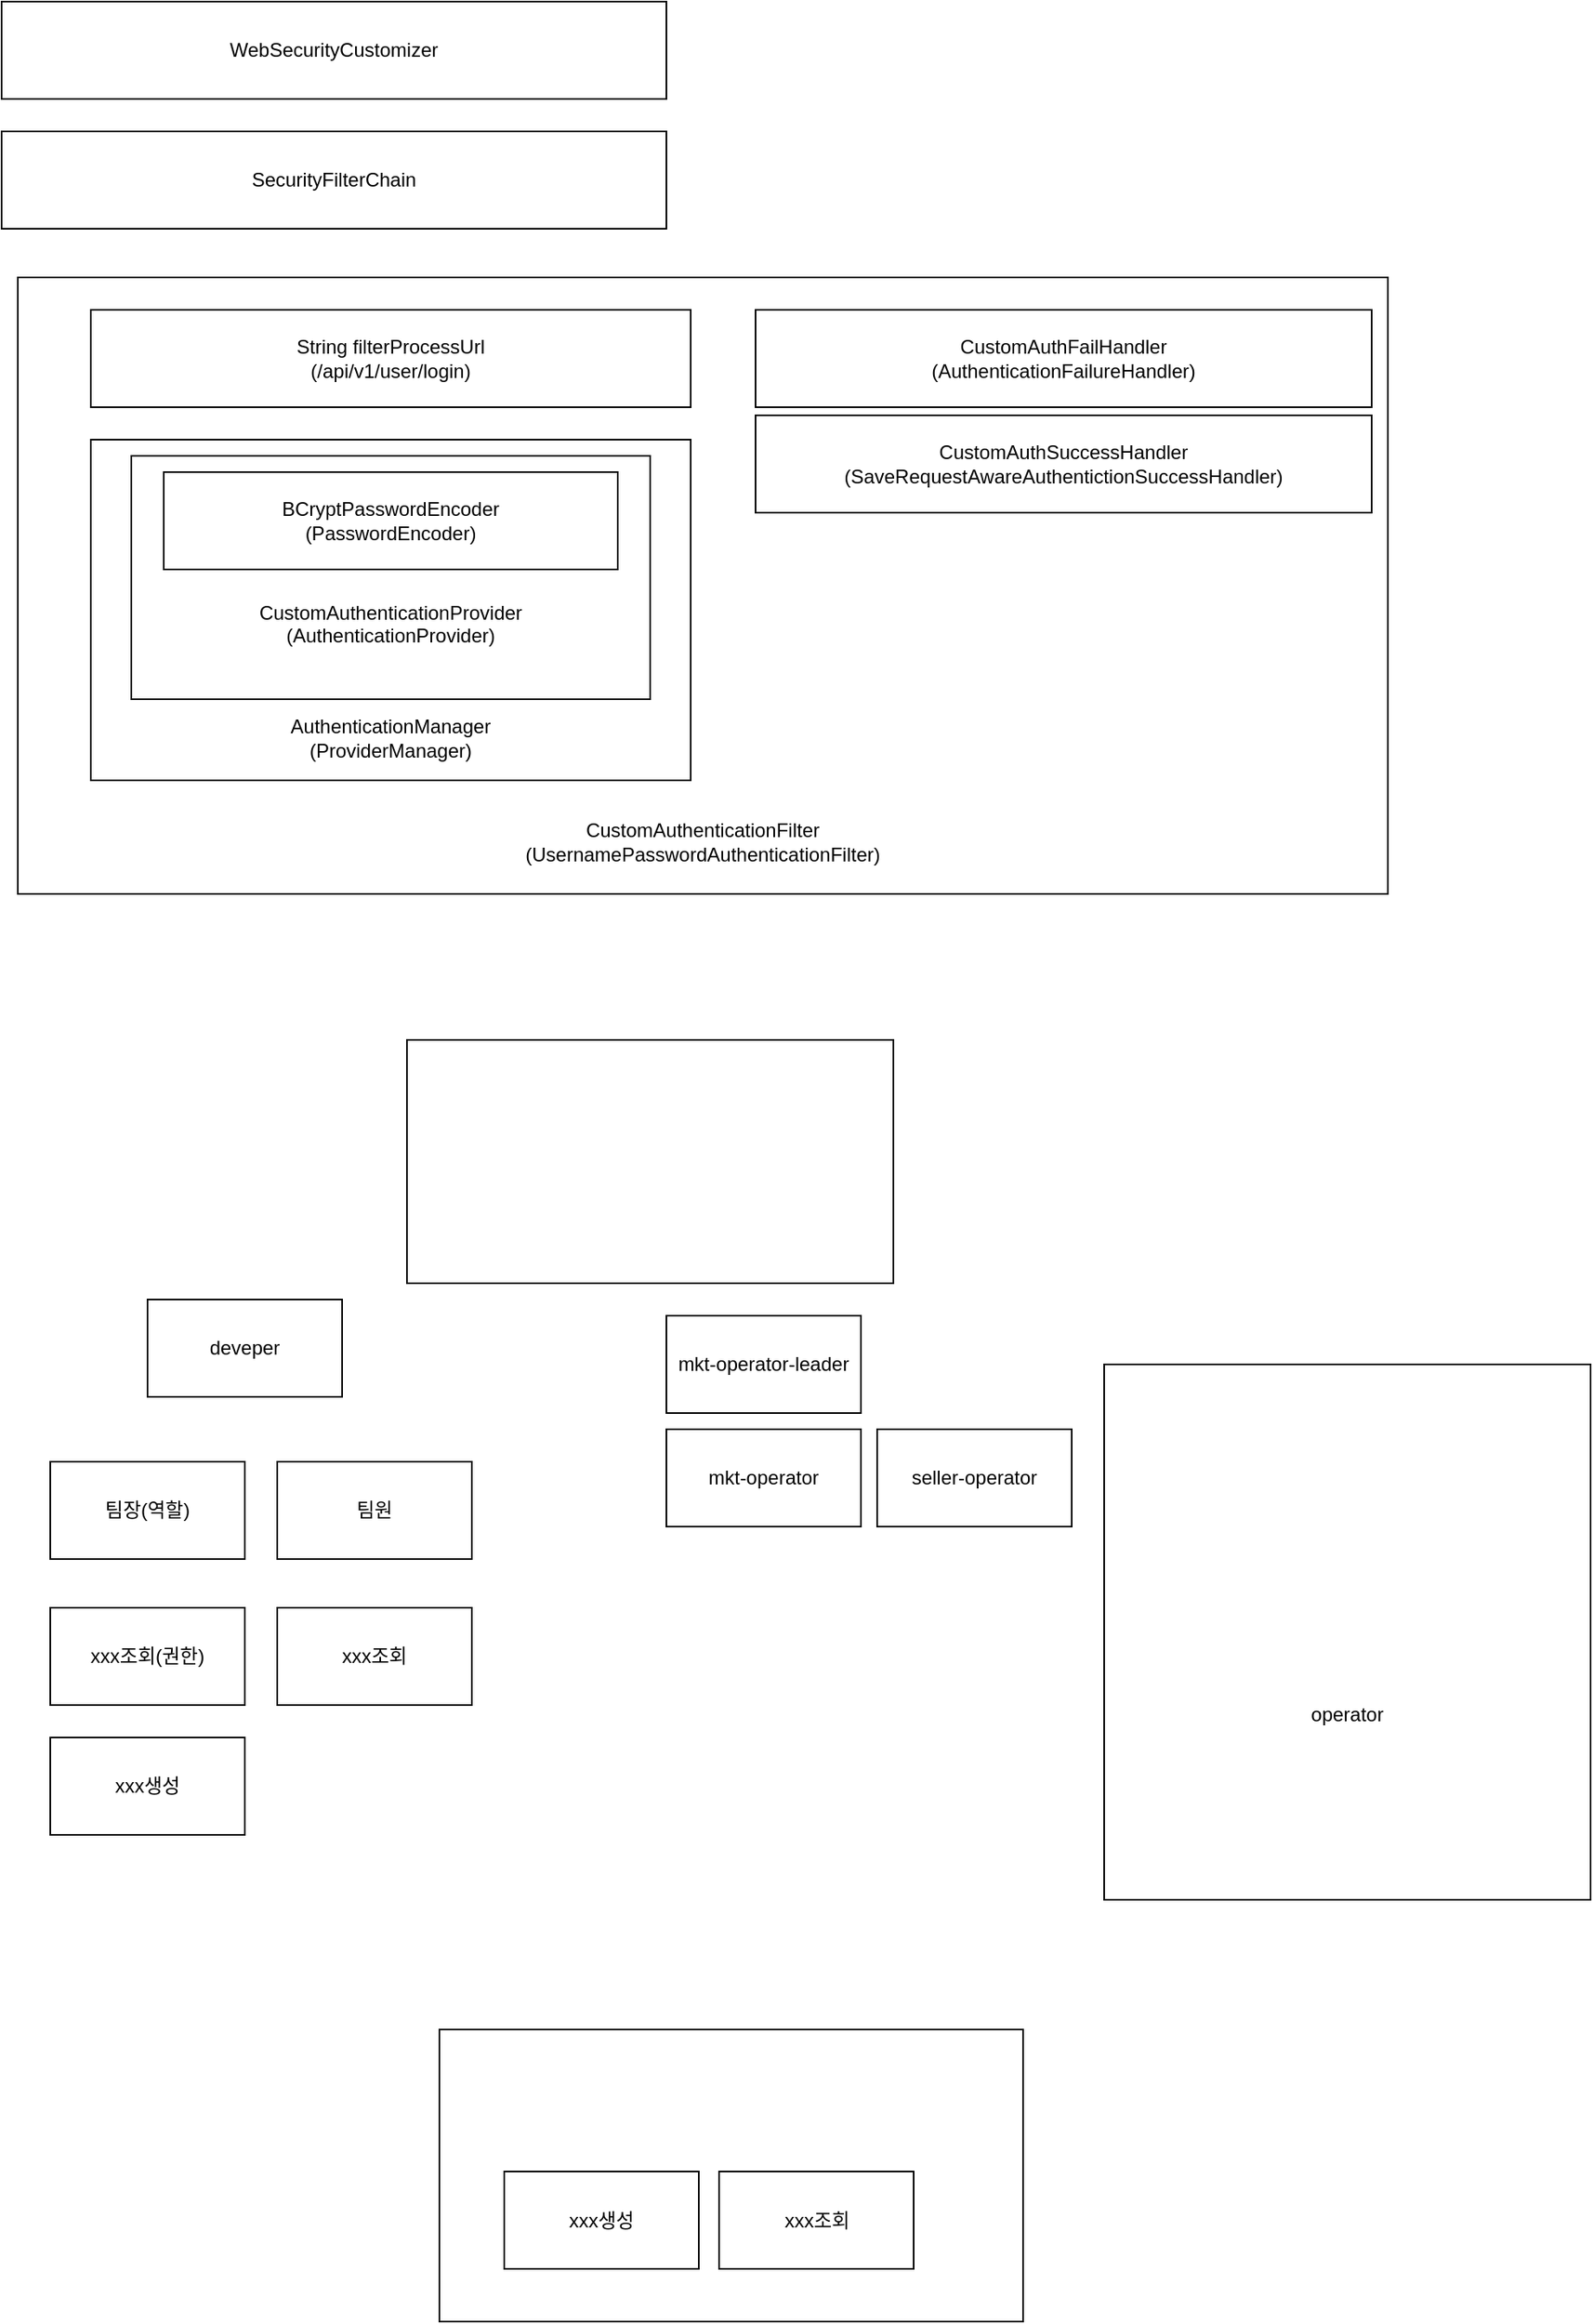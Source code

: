 <mxfile version="21.1.2" type="device" pages="2">
  <diagram id="m6V-agAqpotBgq8eWJq2" name="Page-1">
    <mxGraphModel dx="1114" dy="999" grid="1" gridSize="10" guides="1" tooltips="1" connect="1" arrows="1" fold="1" page="1" pageScale="1" pageWidth="1100" pageHeight="850" math="0" shadow="0">
      <root>
        <mxCell id="0" />
        <mxCell id="1" parent="0" />
        <mxCell id="GLjxn_-tT46FUV0zMWL6-1" value="&lt;br&gt;&lt;br&gt;&lt;br&gt;&lt;br&gt;&lt;br&gt;&lt;br&gt;&lt;br&gt;&lt;br&gt;&lt;br&gt;&lt;br&gt;&lt;br&gt;&lt;br&gt;&lt;br&gt;&lt;br&gt;&lt;br&gt;&lt;br&gt;&lt;br&gt;&lt;br&gt;&lt;br&gt;&lt;br&gt;&lt;br&gt;&lt;br&gt;&lt;div&gt;CustomAuthenticationFilter&lt;/div&gt;&lt;div&gt;(UsernamePasswordAuthenticationFilter)&lt;/div&gt;" style="rounded=0;whiteSpace=wrap;html=1;" parent="1" vertex="1">
          <mxGeometry x="120" y="240" width="845" height="380" as="geometry" />
        </mxCell>
        <mxCell id="GLjxn_-tT46FUV0zMWL6-2" value="&lt;div&gt;String filterProcessUrl&lt;/div&gt;&lt;div&gt;(/api/v1/user/login)&lt;br&gt;&lt;/div&gt;" style="rounded=0;whiteSpace=wrap;html=1;" parent="1" vertex="1">
          <mxGeometry x="165" y="260" width="370" height="60" as="geometry" />
        </mxCell>
        <mxCell id="GLjxn_-tT46FUV0zMWL6-3" value="&lt;br&gt;&lt;br&gt;&lt;br&gt;&lt;br&gt;&lt;br&gt;&lt;br&gt;&lt;br&gt;&lt;br&gt;&lt;br&gt;&lt;br&gt;&lt;br&gt;AuthenticationManager&lt;br&gt;(ProviderManager)" style="rounded=0;whiteSpace=wrap;html=1;" parent="1" vertex="1">
          <mxGeometry x="165" y="340" width="370" height="210" as="geometry" />
        </mxCell>
        <mxCell id="GLjxn_-tT46FUV0zMWL6-5" value="&lt;br&gt;&lt;br&gt;&lt;br&gt;&lt;br&gt;CustomAuthenticationProvider&lt;br&gt;(AuthenticationProvider)" style="rounded=0;whiteSpace=wrap;html=1;" parent="1" vertex="1">
          <mxGeometry x="190" y="350" width="320" height="150" as="geometry" />
        </mxCell>
        <mxCell id="GLjxn_-tT46FUV0zMWL6-6" value="BCryptPasswordEncoder&lt;br&gt;(PasswordEncoder)" style="rounded=0;whiteSpace=wrap;html=1;" parent="1" vertex="1">
          <mxGeometry x="210" y="360" width="280" height="60" as="geometry" />
        </mxCell>
        <mxCell id="GLjxn_-tT46FUV0zMWL6-9" value="CustomAuthSuccessHandler&lt;br&gt;(SaveRequestAwareAuthentictionSuccessHandler)" style="rounded=0;whiteSpace=wrap;html=1;" parent="1" vertex="1">
          <mxGeometry x="575" y="325" width="380" height="60" as="geometry" />
        </mxCell>
        <mxCell id="GLjxn_-tT46FUV0zMWL6-10" value="CustomAuthFailHandler&lt;br&gt;(AuthenticationFailureHandler)" style="rounded=0;whiteSpace=wrap;html=1;" parent="1" vertex="1">
          <mxGeometry x="575" y="260" width="380" height="60" as="geometry" />
        </mxCell>
        <mxCell id="GLjxn_-tT46FUV0zMWL6-11" value="SecurityFilterChain" style="rounded=0;whiteSpace=wrap;html=1;" parent="1" vertex="1">
          <mxGeometry x="110" y="150" width="410" height="60" as="geometry" />
        </mxCell>
        <mxCell id="GLjxn_-tT46FUV0zMWL6-12" value="WebSecurityCustomizer" style="rounded=0;whiteSpace=wrap;html=1;" parent="1" vertex="1">
          <mxGeometry x="110" y="70" width="410" height="60" as="geometry" />
        </mxCell>
        <mxCell id="GLjxn_-tT46FUV0zMWL6-13" value="" style="rounded=0;whiteSpace=wrap;html=1;" parent="1" vertex="1">
          <mxGeometry x="360" y="710" width="300" height="150" as="geometry" />
        </mxCell>
        <mxCell id="GLjxn_-tT46FUV0zMWL6-14" value="deveper" style="rounded=0;whiteSpace=wrap;html=1;" parent="1" vertex="1">
          <mxGeometry x="200" y="870" width="120" height="60" as="geometry" />
        </mxCell>
        <mxCell id="GLjxn_-tT46FUV0zMWL6-16" value="&lt;br&gt;&lt;br&gt;&lt;br&gt;&lt;br&gt;&lt;br&gt;&lt;br&gt;&lt;br&gt;operator" style="rounded=0;whiteSpace=wrap;html=1;" parent="1" vertex="1">
          <mxGeometry x="790" y="910" width="300" height="330" as="geometry" />
        </mxCell>
        <mxCell id="GLjxn_-tT46FUV0zMWL6-17" value="mkt-operator" style="rounded=0;whiteSpace=wrap;html=1;" parent="1" vertex="1">
          <mxGeometry x="520" y="950" width="120" height="60" as="geometry" />
        </mxCell>
        <mxCell id="GLjxn_-tT46FUV0zMWL6-18" value="seller-operator" style="rounded=0;whiteSpace=wrap;html=1;" parent="1" vertex="1">
          <mxGeometry x="650" y="950" width="120" height="60" as="geometry" />
        </mxCell>
        <mxCell id="GLjxn_-tT46FUV0zMWL6-20" value="팀장(역할)" style="rounded=0;whiteSpace=wrap;html=1;" parent="1" vertex="1">
          <mxGeometry x="140" y="970" width="120" height="60" as="geometry" />
        </mxCell>
        <mxCell id="GLjxn_-tT46FUV0zMWL6-23" value="팀원" style="rounded=0;whiteSpace=wrap;html=1;" parent="1" vertex="1">
          <mxGeometry x="280" y="970" width="120" height="60" as="geometry" />
        </mxCell>
        <mxCell id="GLjxn_-tT46FUV0zMWL6-27" value="" style="rounded=0;whiteSpace=wrap;html=1;" parent="1" vertex="1">
          <mxGeometry x="380" y="1320" width="360" height="180" as="geometry" />
        </mxCell>
        <mxCell id="GLjxn_-tT46FUV0zMWL6-24" value="xxx조회(권한)" style="rounded=0;whiteSpace=wrap;html=1;" parent="1" vertex="1">
          <mxGeometry x="140" y="1060" width="120" height="60" as="geometry" />
        </mxCell>
        <mxCell id="GLjxn_-tT46FUV0zMWL6-25" value="xxx조회" style="rounded=0;whiteSpace=wrap;html=1;" parent="1" vertex="1">
          <mxGeometry x="280" y="1060" width="120" height="60" as="geometry" />
        </mxCell>
        <mxCell id="GLjxn_-tT46FUV0zMWL6-26" value="xxx생성" style="rounded=0;whiteSpace=wrap;html=1;" parent="1" vertex="1">
          <mxGeometry x="140" y="1140" width="120" height="60" as="geometry" />
        </mxCell>
        <mxCell id="GLjxn_-tT46FUV0zMWL6-21" value="xxx조회" style="rounded=0;whiteSpace=wrap;html=1;" parent="1" vertex="1">
          <mxGeometry x="552.5" y="1407.5" width="120" height="60" as="geometry" />
        </mxCell>
        <mxCell id="GLjxn_-tT46FUV0zMWL6-22" value="xxx생성" style="rounded=0;whiteSpace=wrap;html=1;" parent="1" vertex="1">
          <mxGeometry x="420" y="1407.5" width="120" height="60" as="geometry" />
        </mxCell>
        <mxCell id="GLjxn_-tT46FUV0zMWL6-28" value="mkt-operator-leader" style="rounded=0;whiteSpace=wrap;html=1;" parent="1" vertex="1">
          <mxGeometry x="520" y="880" width="120" height="60" as="geometry" />
        </mxCell>
      </root>
    </mxGraphModel>
  </diagram>
  <diagram id="hmkxol11KNPlX5BeENZu" name="JWT 구성">
    <mxGraphModel dx="1234" dy="1214" grid="1" gridSize="10" guides="1" tooltips="1" connect="1" arrows="1" fold="1" page="1" pageScale="1" pageWidth="850" pageHeight="1100" math="0" shadow="0">
      <root>
        <mxCell id="0" />
        <mxCell id="1" parent="0" />
        <mxCell id="XMQSeYuWY9AXMBjHBzs--3" value="" style="whiteSpace=wrap;html=1;" vertex="1" parent="1">
          <mxGeometry x="220" y="360" width="400" height="400" as="geometry" />
        </mxCell>
        <mxCell id="XMQSeYuWY9AXMBjHBzs--7" value="Header&lt;br&gt;- typ : 토큰타입&amp;nbsp;&lt;br&gt;- alg : signature에서 사용할 알고리즘" style="whiteSpace=wrap;html=1;" vertex="1" parent="1">
          <mxGeometry x="240" y="380" width="220" height="110" as="geometry" />
        </mxCell>
        <mxCell id="XMQSeYuWY9AXMBjHBzs--9" value="Payload&lt;br&gt;- 인증을 위해 사용될 정보(claim)으로 구성&lt;br&gt;- Registered claim : 필수정보x, jwt 에서 예약된 key를 가지고 사용&lt;br&gt;- Public claim : 사용자 정의, 공개용, 충돌방지위해 URI 포맷이용&lt;br&gt;Private claim : client&amp;lt;&amp;gt;server 간에 데이터 전송관련(userId, userEmail)&lt;br&gt;" style="whiteSpace=wrap;html=1;" vertex="1" parent="1">
          <mxGeometry x="240" y="505" width="370" height="110" as="geometry" />
        </mxCell>
        <mxCell id="XMQSeYuWY9AXMBjHBzs--10" value="Signature&lt;br&gt;- 인코딩Header + 인코딩SecretKey + SecretKey + Header&#39;s alg" style="whiteSpace=wrap;html=1;" vertex="1" parent="1">
          <mxGeometry x="240" y="630" width="370" height="110" as="geometry" />
        </mxCell>
        <mxCell id="XMQSeYuWY9AXMBjHBzs--11" value="Hader 의 json 은 base64Url 로 인코딩됨" style="text;html=1;align=center;verticalAlign=middle;resizable=0;points=[];autosize=1;strokeColor=none;fillColor=none;" vertex="1" parent="1">
          <mxGeometry x="135" y="255" width="230" height="30" as="geometry" />
        </mxCell>
        <mxCell id="XMQSeYuWY9AXMBjHBzs--12" value="클레임이란&amp;nbsp;&lt;br&gt;- 페이로드 구성을 담을때 key, value로 이뤄진 형태" style="text;html=1;align=center;verticalAlign=middle;resizable=0;points=[];autosize=1;strokeColor=none;fillColor=none;" vertex="1" parent="1">
          <mxGeometry x="440" y="255" width="270" height="40" as="geometry" />
        </mxCell>
        <mxCell id="XMQSeYuWY9AXMBjHBzs--15" value="" style="group" vertex="1" connectable="0" parent="1">
          <mxGeometry x="740" y="320" width="560" height="420" as="geometry" />
        </mxCell>
        <mxCell id="XMQSeYuWY9AXMBjHBzs--13" value="&lt;meta charset=&quot;utf-8&quot;&gt;&lt;table style=&quot;outline: none; word-break: break-all; margin: 20px 0px; color: rgba(255, 255, 255, 0.9); border-top: none; border-right: none; border-left: none; border-image: initial; border-bottom: 1px solid var(--h-color-blurriest); font-family: &amp;quot;Noto Sans KR&amp;quot;, sans-serif; font-size: 16px; font-style: normal; font-variant-ligatures: normal; font-variant-caps: normal; font-weight: 400; letter-spacing: normal; orphans: 2; text-align: left; text-transform: none; widows: 2; word-spacing: 0px; -webkit-text-stroke-width: 0px; background-color: rgb(30, 31, 33); text-decoration-thickness: initial; text-decoration-style: initial; text-decoration-color: initial; border-collapse: collapse; width: 720px; height: 89px;&quot; data-ke-style=&quot;style2&quot; data-ke-align=&quot;alignLeft&quot; border=&quot;1&quot;&gt;&lt;tbody style=&quot;outline: none; word-break: break-all;&quot;&gt;&lt;tr style=&quot;outline: none; word-break: break-all; height: 17px;&quot;&gt;&lt;td style=&quot;outline: none; word-break: break-word; padding: 8px; border-bottom: 1px solid var(--h-color-blurriest); line-height: 1.8em; border-top: none; border-right: none; border-left: none; border-image: initial; font-size: 0.9rem; box-sizing: border-box; color: var(--h-color); width: 209.625px; height: 17px;&quot;&gt;요소 키 값&lt;/td&gt;&lt;td style=&quot;outline: none; word-break: break-word; padding: 8px; border-bottom: 1px solid var(--h-color-blurriest); line-height: 1.8em; border-top: none; border-right: none; border-left: none; border-image: initial; font-size: 0.9rem; box-sizing: border-box; color: var(--h-color); height: 17px; width: 279.234px;&quot;&gt;키 값 설명&lt;/td&gt;&lt;td style=&quot;outline: none; word-break: break-word; padding: 8px; border-bottom: 1px solid var(--h-color-blurriest); line-height: 1.8em; border-top: none; border-right: none; border-left: none; border-image: initial; font-size: 0.9rem; box-sizing: border-box; color: var(--h-color); width: 231.141px;&quot;&gt;예시&lt;/td&gt;&lt;/tr&gt;&lt;tr style=&quot;outline: none; word-break: break-all; height: 18px;&quot;&gt;&lt;td style=&quot;outline: none; word-break: break-word; padding: 8px; line-height: 1.8em; border-top: none; border-right: none; border-left: none; border-image: initial; border-bottom: 1px solid var(--h-color-blurriest); font-size: 0.9rem; box-sizing: border-box; color: var(--h-color); width: 209.625px; height: 18px;&quot;&gt;&quot;iss&quot; : Issuer Claim&lt;/td&gt;&lt;td style=&quot;outline: none; word-break: break-word; padding: 8px; line-height: 1.8em; border-top: none; border-right: none; border-left: none; border-image: initial; border-bottom: 1px solid var(--h-color-blurriest); font-size: 0.9rem; box-sizing: border-box; color: var(--h-color); height: 18px; width: 279.234px;&quot;&gt;토큰 발급자 정보&lt;/td&gt;&lt;td style=&quot;outline: none; word-break: break-word; padding: 8px; line-height: 1.8em; border-top: none; border-right: none; border-left: none; border-image: initial; border-bottom: 1px solid var(--h-color-blurriest); font-size: 0.9rem; box-sizing: border-box; color: var(--h-color); width: 231.141px;&quot;&gt;{&quot;iss&quot; : &quot;sendApiToken&quot;}&lt;/td&gt;&lt;/tr&gt;&lt;tr style=&quot;outline: none; word-break: break-all; height: 18px;&quot;&gt;&lt;td style=&quot;outline: none; word-break: break-word; padding: 8px; line-height: 1.8em; border-top: none; border-right: none; border-left: none; border-image: initial; border-bottom: 1px solid var(--h-color-blurriest); font-size: 0.9rem; box-sizing: border-box; color: var(--h-color); width: 209.625px; height: 18px;&quot;&gt;&quot;sub&quot;: Subject Claim&lt;/td&gt;&lt;td style=&quot;outline: none; word-break: break-word; padding: 8px; line-height: 1.8em; border-top: none; border-right: none; border-left: none; border-image: initial; border-bottom: 1px solid var(--h-color-blurriest); font-size: 0.9rem; box-sizing: border-box; color: var(--h-color); height: 18px; width: 279.234px;&quot;&gt;토큰 제목 정보&lt;/td&gt;&lt;td style=&quot;outline: none; word-break: break-word; padding: 8px; line-height: 1.8em; border-top: none; border-right: none; border-left: none; border-image: initial; border-bottom: 1px solid var(--h-color-blurriest); font-size: 0.9rem; box-sizing: border-box; color: var(--h-color); width: 231.141px;&quot;&gt;{&quot;sub&quot;: &quot;customToken&quot;}&lt;/td&gt;&lt;/tr&gt;&lt;tr style=&quot;outline: none; word-break: break-all; height: 18px;&quot;&gt;&lt;td style=&quot;outline: none; word-break: break-word; padding: 8px; line-height: 1.8em; border-top: none; border-right: none; border-left: none; border-image: initial; border-bottom: 1px solid var(--h-color-blurriest); font-size: 0.9rem; box-sizing: border-box; color: var(--h-color); width: 209.625px; height: 18px;&quot;&gt;&quot;aud&quot;: Audience&lt;span&gt;&amp;nbsp;&lt;/span&gt;Claim&lt;/td&gt;&lt;td style=&quot;outline: none; word-break: break-word; padding: 8px; line-height: 1.8em; border-top: none; border-right: none; border-left: none; border-image: initial; border-bottom: 1px solid var(--h-color-blurriest); font-size: 0.9rem; box-sizing: border-box; color: var(--h-color); height: 18px; width: 279.234px;&quot;&gt;토큰 대상자 정보&lt;/td&gt;&lt;td style=&quot;outline: none; word-break: break-word; padding: 8px; line-height: 1.8em; border-top: none; border-right: none; border-left: none; border-image: initial; border-bottom: 1px solid var(--h-color-blurriest); font-size: 0.9rem; box-sizing: border-box; color: var(--h-color); width: 231.141px;&quot;&gt;{&quot;aud&quot;: &quot;reciveClientToken&quot;}&lt;/td&gt;&lt;/tr&gt;&lt;tr style=&quot;outline: none; word-break: break-all; height: 18px;&quot;&gt;&lt;td style=&quot;outline: none; word-break: break-word; padding: 8px; line-height: 1.8em; border-top: none; border-right: none; border-left: none; border-image: initial; border-bottom: 1px solid var(--h-color-blurriest); font-size: 0.9rem; box-sizing: border-box; color: var(--h-color); width: 209.625px; height: 18px;&quot;&gt;&quot;exp&quot;: Expiration Time Claim&lt;/td&gt;&lt;td style=&quot;outline: none; word-break: break-word; padding: 8px; line-height: 1.8em; border-top: none; border-right: none; border-left: none; border-image: initial; border-bottom: 1px solid var(--h-color-blurriest); font-size: 0.9rem; box-sizing: border-box; color: var(--h-color); height: 18px; width: 279.234px;&quot;&gt;토큰 만료시간 정보&lt;/td&gt;&lt;td style=&quot;outline: none; word-break: break-word; padding: 8px; line-height: 1.8em; border-top: none; border-right: none; border-left: none; border-image: initial; border-bottom: 1px solid var(--h-color-blurriest); font-size: 0.9rem; box-sizing: border-box; color: var(--h-color); width: 231.141px;&quot;&gt;{&quot;exp&quot;: &quot;1671629718&quot;}&lt;/td&gt;&lt;/tr&gt;&lt;tr style=&quot;outline: none; word-break: break-all;&quot;&gt;&lt;td style=&quot;outline: none; word-break: break-word; padding: 8px; line-height: 1.8em; border-top: none; border-right: none; border-left: none; border-image: initial; border-bottom: 1px solid var(--h-color-blurriest); font-size: 0.9rem; box-sizing: border-box; color: var(--h-color); width: 209.625px;&quot;&gt;&quot;nbf&quot;: Not Before Claim&lt;/td&gt;&lt;td style=&quot;outline: none; word-break: break-word; padding: 8px; line-height: 1.8em; border-top: none; border-right: none; border-left: none; border-image: initial; border-bottom: 1px solid var(--h-color-blurriest); font-size: 0.9rem; box-sizing: border-box; color: var(--h-color); width: 279.234px;&quot;&gt;토큰 활성 날짜&lt;/td&gt;&lt;td style=&quot;outline: none; word-break: break-word; padding: 8px; line-height: 1.8em; border-top: none; border-right: none; border-left: none; border-image: initial; border-bottom: 1px solid var(--h-color-blurriest); font-size: 0.9rem; box-sizing: border-box; color: var(--h-color); width: 231.141px;&quot;&gt;{&quot;nbf&quot;: &quot;1671629999&quot;}&lt;/td&gt;&lt;/tr&gt;&lt;tr style=&quot;outline: none; word-break: break-all;&quot;&gt;&lt;td style=&quot;outline: none; word-break: break-word; padding: 8px; line-height: 1.8em; border-top: none; border-right: none; border-left: none; border-image: initial; border-bottom: 1px solid var(--h-color-blurriest); font-size: 0.9rem; box-sizing: border-box; color: var(--h-color); width: 209.625px;&quot;&gt;&quot;lat&quot;: Issued At Claim&lt;/td&gt;&lt;td style=&quot;outline: none; word-break: break-word; padding: 8px; line-height: 1.8em; border-top: none; border-right: none; border-left: none; border-image: initial; border-bottom: 1px solid var(--h-color-blurriest); font-size: 0.9rem; box-sizing: border-box; color: var(--h-color); width: 279.234px;&quot;&gt;토큰 발급 시간&lt;/td&gt;&lt;td style=&quot;outline: none; word-break: break-word; padding: 8px; line-height: 1.8em; border-top: none; border-right: none; border-left: none; border-image: initial; border-bottom: 1px solid var(--h-color-blurriest); font-size: 0.9rem; box-sizing: border-box; color: var(--h-color); width: 231.141px;&quot;&gt;{&quot;lat&quot;: &quot;1671629999&quot;}&lt;/td&gt;&lt;/tr&gt;&lt;tr style=&quot;outline: none; word-break: break-all;&quot;&gt;&lt;td style=&quot;outline: none; word-break: break-word; padding: 8px; line-height: 1.8em; border-top: none; border-right: none; border-left: none; border-image: initial; border-bottom: 1px solid var(--h-color-blurriest); font-size: 0.9rem; box-sizing: border-box; color: var(--h-color); width: 209.625px;&quot;&gt;&quot;jti&quot;: JWT ID Claim&amp;nbsp;&lt;/td&gt;&lt;td style=&quot;outline: none; word-break: break-word; padding: 8px; line-height: 1.8em; border-top: none; border-right: none; border-left: none; border-image: initial; border-bottom: 1px solid var(--h-color-blurriest); font-size: 0.9rem; box-sizing: border-box; color: var(--h-color); width: 279.234px;&quot;&gt;토큰 식별자&lt;/td&gt;&lt;td style=&quot;outline: none; word-break: break-word; padding: 8px; line-height: 1.8em; border-top: none; border-right: none; border-left: none; border-image: initial; border-bottom: 1px solid var(--h-color-blurriest); font-size: 0.9rem; box-sizing: border-box; color: var(--h-color); width: 231.141px;&quot;&gt;{&quot;jti&quot;: &quot;jwtidis&quot;}&lt;/td&gt;&lt;/tr&gt;&lt;/tbody&gt;&lt;/table&gt;" style="text;whiteSpace=wrap;html=1;" vertex="1" parent="XMQSeYuWY9AXMBjHBzs--15">
          <mxGeometry y="20" width="560" height="400" as="geometry" />
        </mxCell>
        <mxCell id="XMQSeYuWY9AXMBjHBzs--14" value="Registered claim" style="text;html=1;align=center;verticalAlign=middle;resizable=0;points=[];autosize=1;strokeColor=none;fillColor=none;fontSize=20;" vertex="1" parent="XMQSeYuWY9AXMBjHBzs--15">
          <mxGeometry width="170" height="40" as="geometry" />
        </mxCell>
      </root>
    </mxGraphModel>
  </diagram>
</mxfile>
